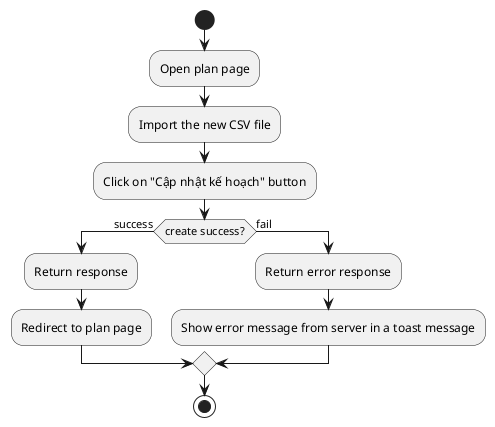 @startuml
start
:Open plan page;
:Import the new CSV file;
:Click on "Cập nhật kế hoạch" button;
if (create success?) then (success)
   :Return response;
   :Redirect to plan page;
else (fail)
    :Return error response;
    :Show error message from server in a toast message;
endif
stop
@enduml

